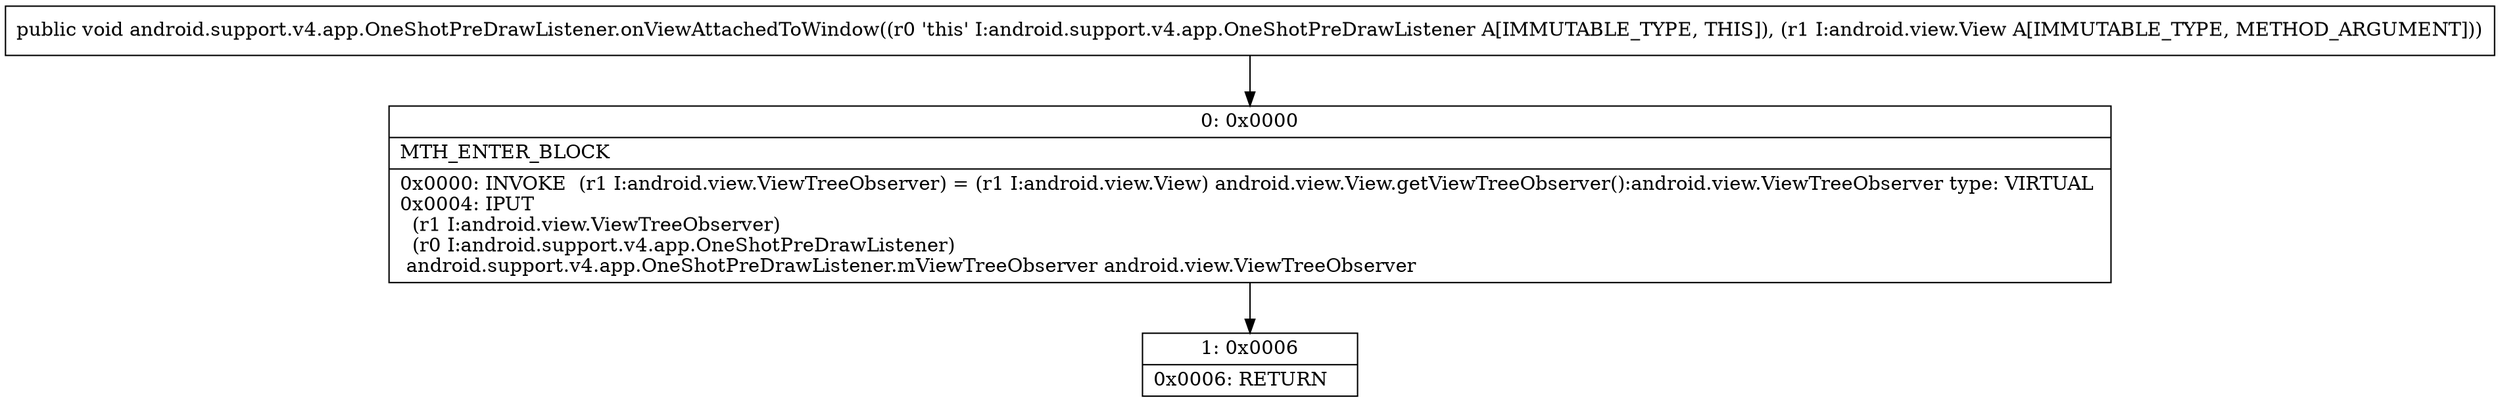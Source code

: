digraph "CFG forandroid.support.v4.app.OneShotPreDrawListener.onViewAttachedToWindow(Landroid\/view\/View;)V" {
Node_0 [shape=record,label="{0\:\ 0x0000|MTH_ENTER_BLOCK\l|0x0000: INVOKE  (r1 I:android.view.ViewTreeObserver) = (r1 I:android.view.View) android.view.View.getViewTreeObserver():android.view.ViewTreeObserver type: VIRTUAL \l0x0004: IPUT  \l  (r1 I:android.view.ViewTreeObserver)\l  (r0 I:android.support.v4.app.OneShotPreDrawListener)\l android.support.v4.app.OneShotPreDrawListener.mViewTreeObserver android.view.ViewTreeObserver \l}"];
Node_1 [shape=record,label="{1\:\ 0x0006|0x0006: RETURN   \l}"];
MethodNode[shape=record,label="{public void android.support.v4.app.OneShotPreDrawListener.onViewAttachedToWindow((r0 'this' I:android.support.v4.app.OneShotPreDrawListener A[IMMUTABLE_TYPE, THIS]), (r1 I:android.view.View A[IMMUTABLE_TYPE, METHOD_ARGUMENT])) }"];
MethodNode -> Node_0;
Node_0 -> Node_1;
}

